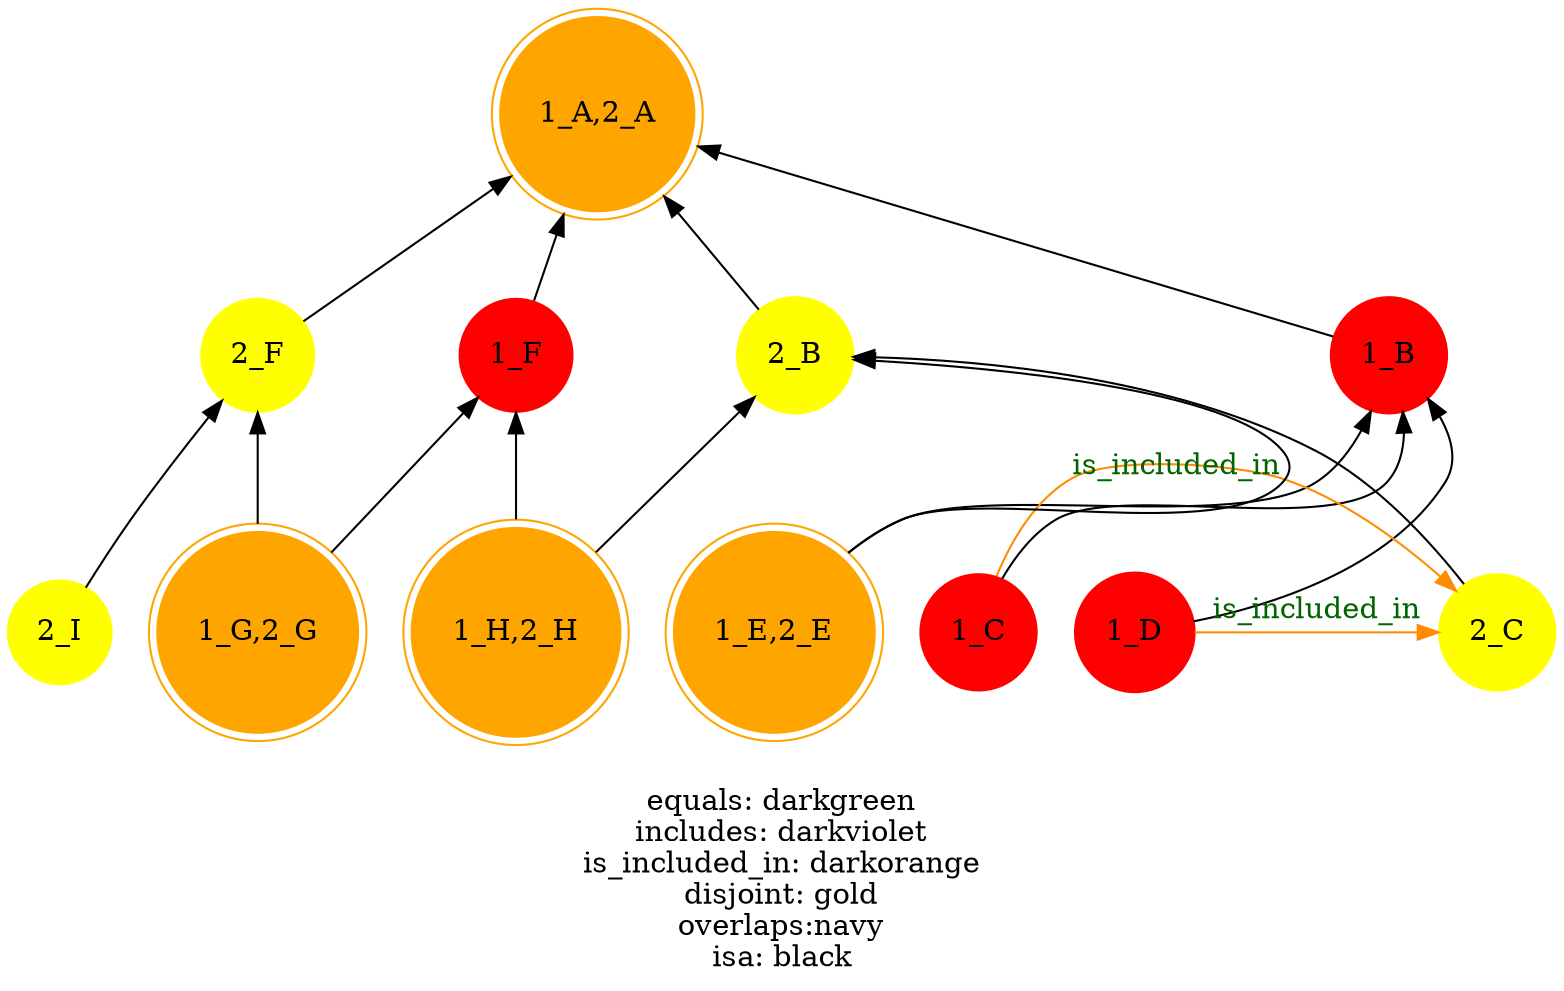 digraph foo {

rankdir = TD

node [color = orange, style = filled, shape = doublecircle]
"1_A,2_A";
"1_E,2_E";
"1_G,2_G";
"1_H,2_H";

node [color = red, style = filled, shape = circle]
edge [dir = back, concentrate = true]
"1_A,2_A" -> {"1_B" "1_F" }
{rank = same; "1_B" "1_F" }
"1_B" -> {"1_C" "1_D" "1_E,2_E" }
{rank = same; "1_C" "1_D" "1_E,2_E" }
"1_F" -> {"1_G,2_G" "1_H,2_H" }
{rank = same; "1_G,2_G" "1_H,2_H" }

node [color = yellow, style = filled]
"1_A,2_A" -> {"2_B" "2_F" }
{rank = same; "2_B" "2_F" }
"2_B" -> {"2_C" "1_H,2_H" "1_E,2_E" }
{rank = same; "2_C" "1_H,2_H" "1_E,2_E" }
"2_F" -> {"1_G,2_G" "2_I" }
{rank = same; "1_G,2_G" "2_I" }

{rank = same; "1_B" "2_B" }
{rank = same; "1_F" "2_F" }

"1_C" -> "2_C" [dir = forward, color = darkorange, label = is_included_in, fontcolor = darkgreen]
"1_D" -> "2_C" [dir = forward, color = darkorange, label = is_included_in, fontcolor = darkgreen]
"1_F" -> "2_B" [dir = none, color = navy, label = overlaps, fontcolor = navy, style = invis]
graph [label = "\nequals: darkgreen\nincludes: darkviolet\nis_included_in: darkorange\ndisjoint: gold\noverlaps:navy\nisa: black"]
}
